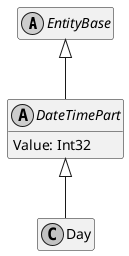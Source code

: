 ﻿@startuml
skinparam monochrome true
hide empty members

abstract class EntityBase {
}

EntityBase <|-- DateTimePart

abstract class DateTimePart {
    Value: Int32
}

DateTimePart <|-- Day

class Day {
}

@enduml
